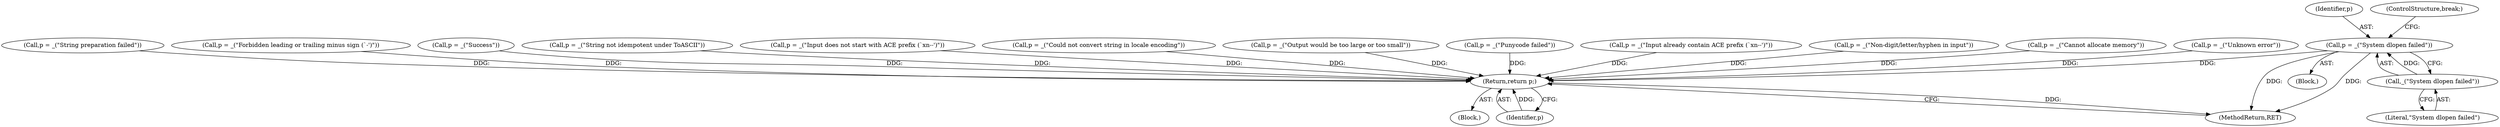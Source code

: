digraph "0_savannah_2e97c2796581c27213962c77f5a8571a598f9a2e@pointer" {
"1000177" [label="(Call,p = _(\"System dlopen failed\"))"];
"1000179" [label="(Call,_(\"System dlopen failed\"))"];
"1000188" [label="(Return,return p;)"];
"1000190" [label="(MethodReturn,RET)"];
"1000177" [label="(Call,p = _(\"System dlopen failed\"))"];
"1000141" [label="(Call,p = _(\"Output would be too large or too small\"))"];
"1000123" [label="(Call,p = _(\"Punycode failed\"))"];
"1000159" [label="(Call,p = _(\"Input already contain ACE prefix (`xn--')\"))"];
"1000129" [label="(Call,p = _(\"Non-digit/letter/hyphen in input\"))"];
"1000171" [label="(Call,p = _(\"Cannot allocate memory\"))"];
"1000183" [label="(Call,p = _(\"Unknown error\"))"];
"1000178" [label="(Identifier,p)"];
"1000117" [label="(Call,p = _(\"String preparation failed\"))"];
"1000189" [label="(Identifier,p)"];
"1000135" [label="(Call,p = _(\"Forbidden leading or trailing minus sign (`-')\"))"];
"1000111" [label="(Call,p = _(\"Success\"))"];
"1000180" [label="(Literal,\"System dlopen failed\")"];
"1000102" [label="(Block,)"];
"1000153" [label="(Call,p = _(\"String not idempotent under ToASCII\"))"];
"1000109" [label="(Block,)"];
"1000188" [label="(Return,return p;)"];
"1000147" [label="(Call,p = _(\"Input does not start with ACE prefix (`xn--')\"))"];
"1000179" [label="(Call,_(\"System dlopen failed\"))"];
"1000181" [label="(ControlStructure,break;)"];
"1000165" [label="(Call,p = _(\"Could not convert string in locale encoding\"))"];
"1000177" -> "1000109"  [label="AST: "];
"1000177" -> "1000179"  [label="CFG: "];
"1000178" -> "1000177"  [label="AST: "];
"1000179" -> "1000177"  [label="AST: "];
"1000181" -> "1000177"  [label="CFG: "];
"1000177" -> "1000190"  [label="DDG: "];
"1000177" -> "1000190"  [label="DDG: "];
"1000179" -> "1000177"  [label="DDG: "];
"1000177" -> "1000188"  [label="DDG: "];
"1000179" -> "1000180"  [label="CFG: "];
"1000180" -> "1000179"  [label="AST: "];
"1000188" -> "1000102"  [label="AST: "];
"1000188" -> "1000189"  [label="CFG: "];
"1000189" -> "1000188"  [label="AST: "];
"1000190" -> "1000188"  [label="CFG: "];
"1000188" -> "1000190"  [label="DDG: "];
"1000189" -> "1000188"  [label="DDG: "];
"1000129" -> "1000188"  [label="DDG: "];
"1000159" -> "1000188"  [label="DDG: "];
"1000147" -> "1000188"  [label="DDG: "];
"1000117" -> "1000188"  [label="DDG: "];
"1000111" -> "1000188"  [label="DDG: "];
"1000153" -> "1000188"  [label="DDG: "];
"1000135" -> "1000188"  [label="DDG: "];
"1000123" -> "1000188"  [label="DDG: "];
"1000171" -> "1000188"  [label="DDG: "];
"1000141" -> "1000188"  [label="DDG: "];
"1000165" -> "1000188"  [label="DDG: "];
"1000183" -> "1000188"  [label="DDG: "];
}
